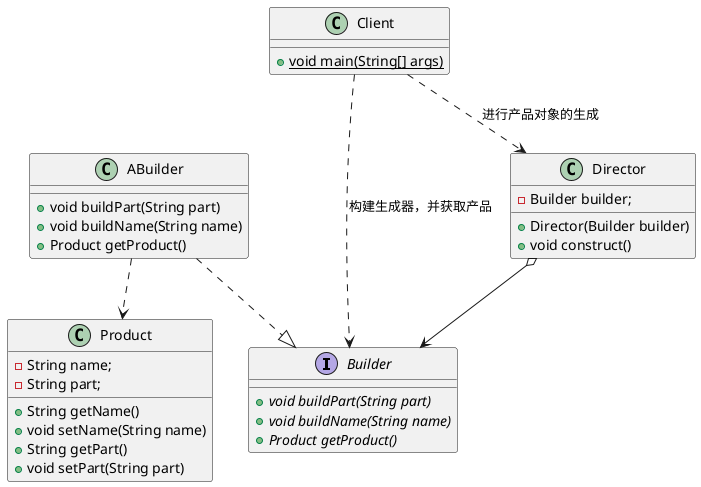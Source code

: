 @startuml
interface Builder{
  +{abstract} void buildPart(String part)
  +{abstract} void buildName(String name)
  +{abstract} Product getProduct()
}
class ABuilder{
  + void buildPart(String part)
  + void buildName(String name)
  + Product getProduct()
}
class Director{
    - Builder builder;
    + Director(Builder builder)
    + void construct()
}
class Product{
    - String name;
    - String part;
    + String getName()
    + void setName(String name)
    + String getPart()
    + void setPart(String part)
}
class Client{
    +{static}void main(String[] args)
}
ABuilder ..|> Builder
ABuilder ..> Product
Director o--> Builder
Client ..> Builder :构建生成器，并获取产品
Client ..> Director :进行产品对象的生成
@enduml
